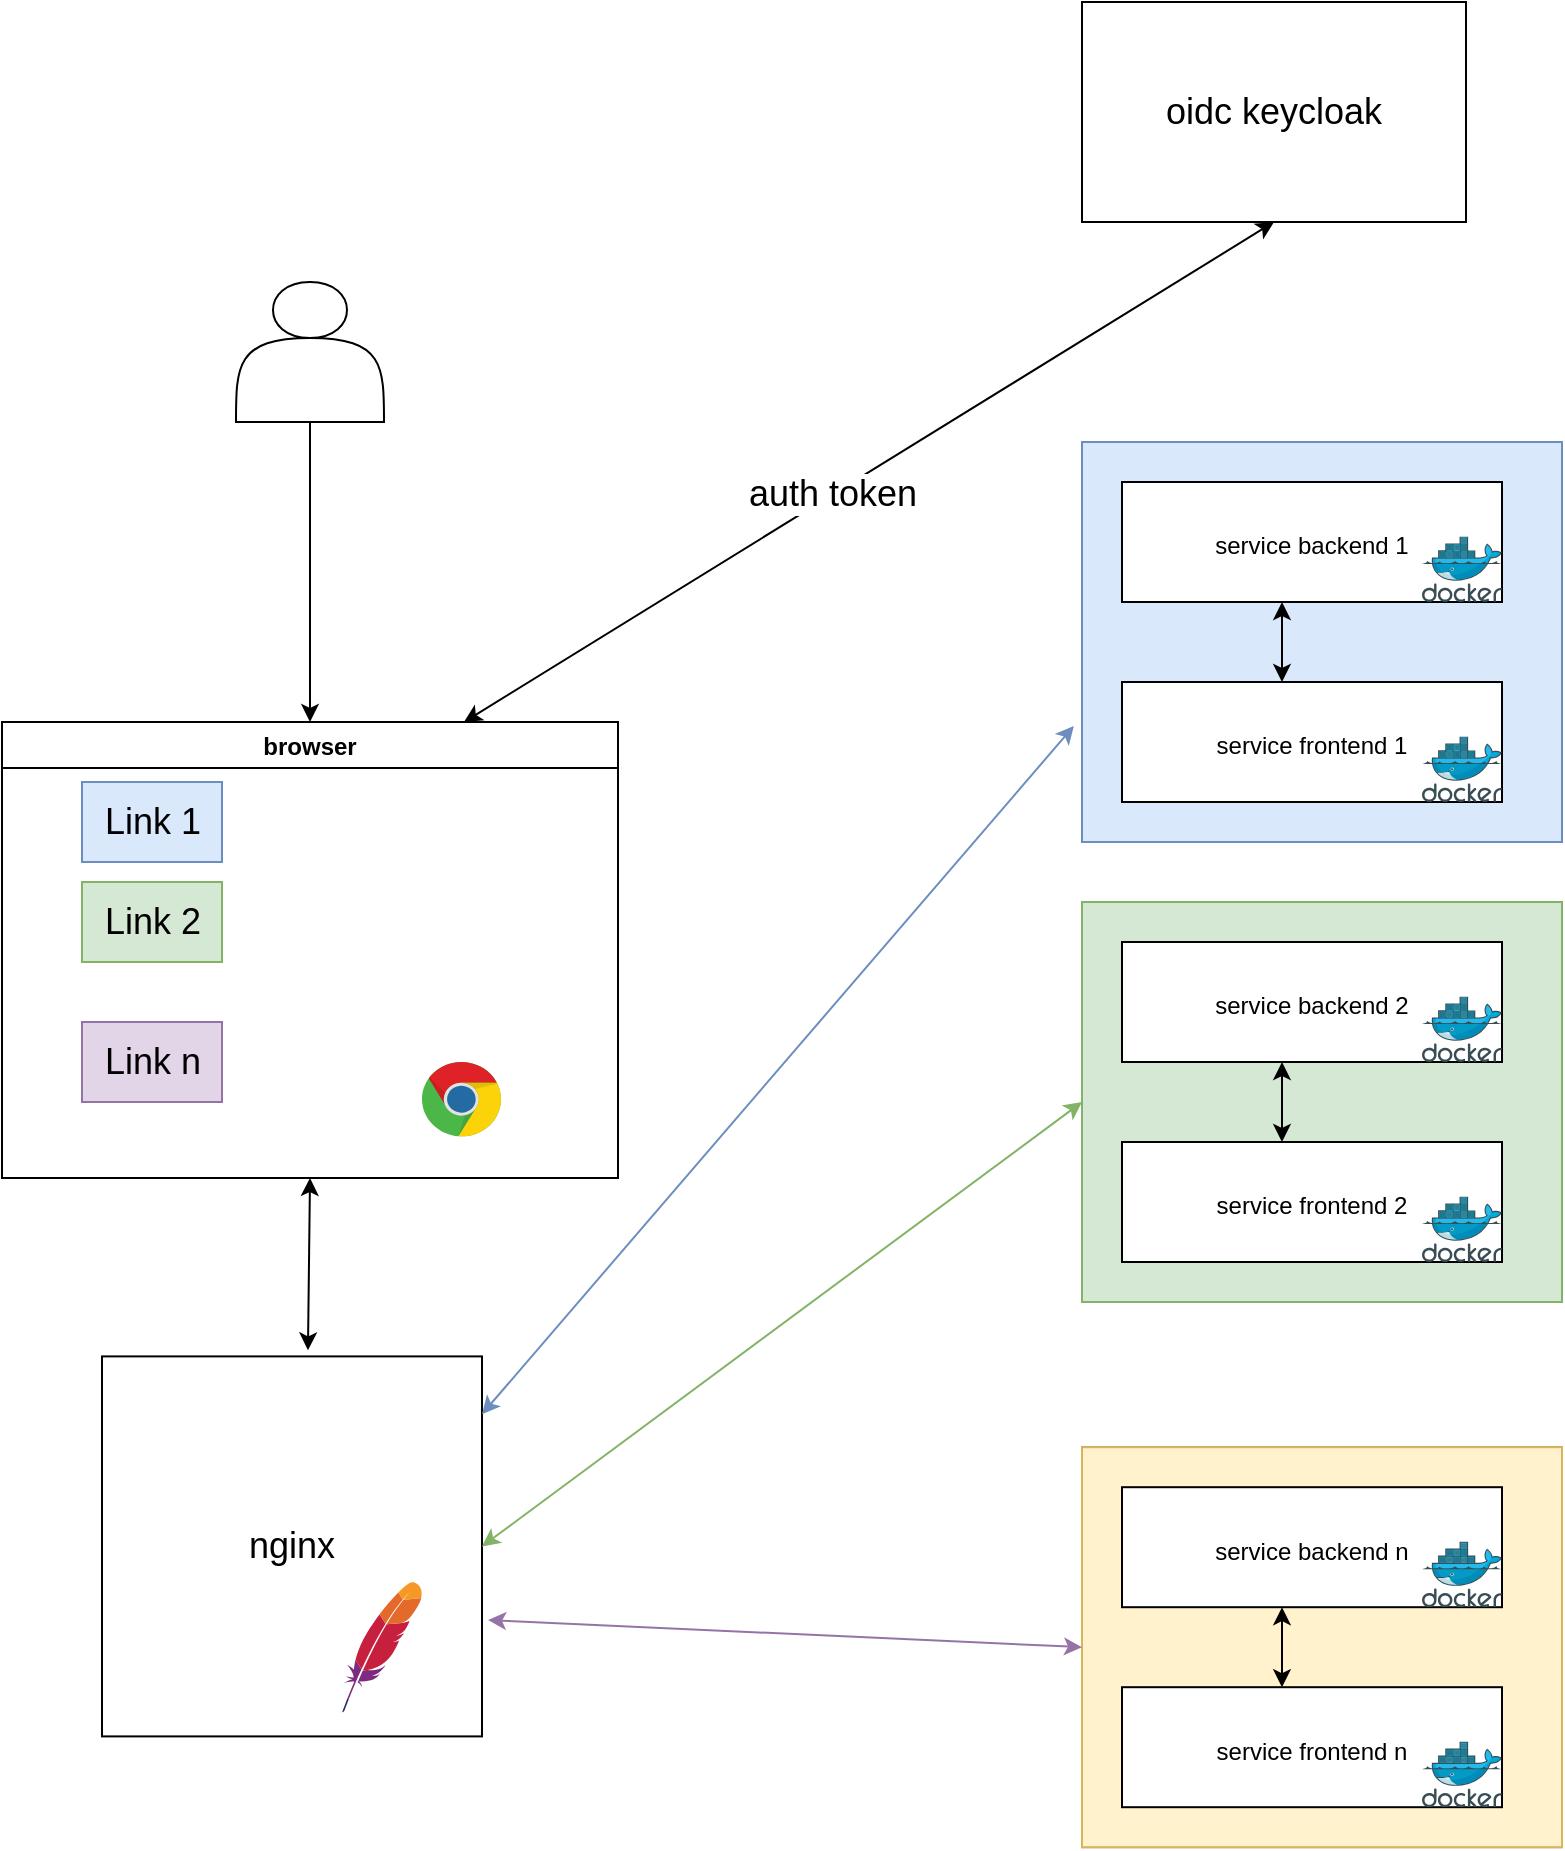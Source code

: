 <mxfile version="20.4.1" type="github">
  <diagram id="C5RBs43oDa-KdzZeNtuy" name="Page-1">
    <mxGraphModel dx="1673" dy="2103" grid="1" gridSize="10" guides="1" tooltips="1" connect="1" arrows="1" fold="1" page="1" pageScale="1" pageWidth="827" pageHeight="1169" math="0" shadow="0">
      <root>
        <mxCell id="WIyWlLk6GJQsqaUBKTNV-0" />
        <mxCell id="WIyWlLk6GJQsqaUBKTNV-1" parent="WIyWlLk6GJQsqaUBKTNV-0" />
        <mxCell id="pcxurhYp8n2T72dtPAna-2" value="browser" style="swimlane;" vertex="1" parent="WIyWlLk6GJQsqaUBKTNV-1">
          <mxGeometry x="20" y="110" width="308" height="228" as="geometry">
            <mxRectangle x="100" y="110" width="350" height="230" as="alternateBounds" />
          </mxGeometry>
        </mxCell>
        <mxCell id="pcxurhYp8n2T72dtPAna-10" value="&lt;font style=&quot;font-size: 18px;&quot;&gt;Link 2&lt;/font&gt;" style="text;html=1;align=center;verticalAlign=middle;resizable=0;points=[];autosize=1;strokeColor=#82b366;fillColor=#d5e8d4;" vertex="1" parent="pcxurhYp8n2T72dtPAna-2">
          <mxGeometry x="40" y="80" width="70" height="40" as="geometry" />
        </mxCell>
        <mxCell id="pcxurhYp8n2T72dtPAna-11" value="&lt;font style=&quot;font-size: 18px;&quot;&gt;Link n&lt;/font&gt;" style="text;html=1;align=center;verticalAlign=middle;resizable=0;points=[];autosize=1;strokeColor=#9673a6;fillColor=#e1d5e7;" vertex="1" parent="pcxurhYp8n2T72dtPAna-2">
          <mxGeometry x="40" y="150" width="70" height="40" as="geometry" />
        </mxCell>
        <mxCell id="pcxurhYp8n2T72dtPAna-9" value="&lt;font style=&quot;font-size: 18px;&quot;&gt;Link 1&lt;/font&gt;" style="text;html=1;align=center;verticalAlign=middle;resizable=0;points=[];autosize=1;strokeColor=#6c8ebf;fillColor=#dae8fc;" vertex="1" parent="pcxurhYp8n2T72dtPAna-2">
          <mxGeometry x="40" y="30" width="70" height="40" as="geometry" />
        </mxCell>
        <mxCell id="pcxurhYp8n2T72dtPAna-18" value="" style="dashed=0;outlineConnect=0;html=1;align=center;labelPosition=center;verticalLabelPosition=bottom;verticalAlign=top;shape=mxgraph.weblogos.chrome;fontSize=18;" vertex="1" parent="pcxurhYp8n2T72dtPAna-2">
          <mxGeometry x="210" y="170" width="40" height="38" as="geometry" />
        </mxCell>
        <mxCell id="pcxurhYp8n2T72dtPAna-19" value="" style="shape=image;html=1;verticalAlign=top;verticalLabelPosition=bottom;labelBackgroundColor=#ffffff;imageAspect=0;aspect=fixed;image=https://cdn4.iconfinder.com/data/icons/essential-app-1/16/dot-more-menu-hide-128.png;fontSize=18;" vertex="1" parent="pcxurhYp8n2T72dtPAna-2">
          <mxGeometry x="55" y="120" width="40" height="40" as="geometry" />
        </mxCell>
        <mxCell id="pcxurhYp8n2T72dtPAna-20" value="" style="shape=image;html=1;verticalAlign=top;verticalLabelPosition=bottom;labelBackgroundColor=#ffffff;imageAspect=0;aspect=fixed;image=https://cdn2.iconfinder.com/data/icons/social-media-and-payment/64/-43-128.png;fontSize=18;" vertex="1" parent="pcxurhYp8n2T72dtPAna-2">
          <mxGeometry x="260" y="170" width="38" height="38" as="geometry" />
        </mxCell>
        <mxCell id="pcxurhYp8n2T72dtPAna-3" value="" style="shape=actor;whiteSpace=wrap;html=1;" vertex="1" parent="WIyWlLk6GJQsqaUBKTNV-1">
          <mxGeometry x="137" y="-110" width="74" height="70" as="geometry" />
        </mxCell>
        <mxCell id="pcxurhYp8n2T72dtPAna-8" value="" style="edgeStyle=segmentEdgeStyle;endArrow=classic;html=1;rounded=0;exitX=0.5;exitY=1;exitDx=0;exitDy=0;entryX=0.5;entryY=0;entryDx=0;entryDy=0;" edge="1" parent="WIyWlLk6GJQsqaUBKTNV-1" source="pcxurhYp8n2T72dtPAna-3" target="pcxurhYp8n2T72dtPAna-2">
          <mxGeometry width="50" height="50" relative="1" as="geometry">
            <mxPoint x="140" y="190" as="sourcePoint" />
            <mxPoint x="84" y="70" as="targetPoint" />
          </mxGeometry>
        </mxCell>
        <mxCell id="pcxurhYp8n2T72dtPAna-15" value="nginx" style="whiteSpace=wrap;html=1;aspect=fixed;fontSize=18;" vertex="1" parent="WIyWlLk6GJQsqaUBKTNV-1">
          <mxGeometry x="70" y="427.2" width="190" height="190" as="geometry" />
        </mxCell>
        <mxCell id="pcxurhYp8n2T72dtPAna-16" value="" style="dashed=0;outlineConnect=0;html=1;align=center;labelPosition=center;verticalLabelPosition=bottom;verticalAlign=top;shape=mxgraph.weblogos.apache;fontSize=18;" vertex="1" parent="WIyWlLk6GJQsqaUBKTNV-1">
          <mxGeometry x="190" y="540" width="40" height="65.2" as="geometry" />
        </mxCell>
        <mxCell id="pcxurhYp8n2T72dtPAna-22" value="" style="endArrow=classic;startArrow=classic;html=1;rounded=0;fontSize=18;exitX=0.542;exitY=-0.016;exitDx=0;exitDy=0;exitPerimeter=0;entryX=0.5;entryY=1;entryDx=0;entryDy=0;" edge="1" parent="WIyWlLk6GJQsqaUBKTNV-1" source="pcxurhYp8n2T72dtPAna-15" target="pcxurhYp8n2T72dtPAna-2">
          <mxGeometry width="50" height="50" relative="1" as="geometry">
            <mxPoint x="390" y="430" as="sourcePoint" />
            <mxPoint x="170" y="350" as="targetPoint" />
          </mxGeometry>
        </mxCell>
        <mxCell id="pcxurhYp8n2T72dtPAna-72" value="" style="shape=image;html=1;verticalAlign=top;verticalLabelPosition=bottom;labelBackgroundColor=#ffffff;imageAspect=0;aspect=fixed;image=https://cdn4.iconfinder.com/data/icons/essential-app-1/16/dot-more-menu-hide-128.png;fontSize=18;" vertex="1" parent="WIyWlLk6GJQsqaUBKTNV-1">
          <mxGeometry x="660" y="410" width="40" height="40" as="geometry" />
        </mxCell>
        <mxCell id="pcxurhYp8n2T72dtPAna-74" value="" style="group;fillColor=#d5e8d4;strokeColor=#82b366;" vertex="1" connectable="0" parent="WIyWlLk6GJQsqaUBKTNV-1">
          <mxGeometry x="560" y="200" width="240" height="200" as="geometry" />
        </mxCell>
        <mxCell id="pcxurhYp8n2T72dtPAna-75" value="" style="rounded=0;whiteSpace=wrap;html=1;fontSize=12;fillColor=#d5e8d4;strokeColor=#82b366;" vertex="1" parent="pcxurhYp8n2T72dtPAna-74">
          <mxGeometry width="240" height="200" as="geometry" />
        </mxCell>
        <mxCell id="pcxurhYp8n2T72dtPAna-76" value="" style="group" vertex="1" connectable="0" parent="pcxurhYp8n2T72dtPAna-74">
          <mxGeometry x="20" y="20" width="190" height="60" as="geometry" />
        </mxCell>
        <mxCell id="pcxurhYp8n2T72dtPAna-77" value="&lt;font style=&quot;font-size: 12px;&quot;&gt;service backend 2&lt;/font&gt;" style="rounded=0;whiteSpace=wrap;html=1;fontSize=18;" vertex="1" parent="pcxurhYp8n2T72dtPAna-76">
          <mxGeometry width="190" height="60" as="geometry" />
        </mxCell>
        <mxCell id="pcxurhYp8n2T72dtPAna-78" value="" style="sketch=0;aspect=fixed;html=1;points=[];align=center;image;fontSize=12;image=img/lib/mscae/Docker.svg;" vertex="1" parent="pcxurhYp8n2T72dtPAna-76">
          <mxGeometry x="150" y="27.2" width="40" height="32.8" as="geometry" />
        </mxCell>
        <mxCell id="pcxurhYp8n2T72dtPAna-79" value="" style="endArrow=classic;startArrow=classic;html=1;rounded=0;fontSize=12;exitX=0.421;exitY=0;exitDx=0;exitDy=0;exitPerimeter=0;" edge="1" parent="pcxurhYp8n2T72dtPAna-76" source="pcxurhYp8n2T72dtPAna-81">
          <mxGeometry width="50" height="50" relative="1" as="geometry">
            <mxPoint x="30" y="110" as="sourcePoint" />
            <mxPoint x="80" y="60" as="targetPoint" />
          </mxGeometry>
        </mxCell>
        <mxCell id="pcxurhYp8n2T72dtPAna-80" value="" style="group" vertex="1" connectable="0" parent="pcxurhYp8n2T72dtPAna-74">
          <mxGeometry x="20" y="120" width="190" height="60" as="geometry" />
        </mxCell>
        <mxCell id="pcxurhYp8n2T72dtPAna-81" value="&lt;font style=&quot;font-size: 12px;&quot;&gt;service frontend 2&lt;/font&gt;" style="rounded=0;whiteSpace=wrap;html=1;fontSize=18;" vertex="1" parent="pcxurhYp8n2T72dtPAna-80">
          <mxGeometry width="190" height="60" as="geometry" />
        </mxCell>
        <mxCell id="pcxurhYp8n2T72dtPAna-82" value="" style="sketch=0;aspect=fixed;html=1;points=[];align=center;image;fontSize=12;image=img/lib/mscae/Docker.svg;" vertex="1" parent="pcxurhYp8n2T72dtPAna-80">
          <mxGeometry x="150" y="27.2" width="40" height="32.8" as="geometry" />
        </mxCell>
        <mxCell id="pcxurhYp8n2T72dtPAna-83" value="" style="group;fillColor=#e1d5e7;strokeColor=#9673a6;" vertex="1" connectable="0" parent="WIyWlLk6GJQsqaUBKTNV-1">
          <mxGeometry x="560" y="472.6" width="240" height="200" as="geometry" />
        </mxCell>
        <mxCell id="pcxurhYp8n2T72dtPAna-84" value="" style="rounded=0;whiteSpace=wrap;html=1;fontSize=12;fillColor=#fff2cc;strokeColor=#d6b656;" vertex="1" parent="pcxurhYp8n2T72dtPAna-83">
          <mxGeometry width="240" height="200" as="geometry" />
        </mxCell>
        <mxCell id="pcxurhYp8n2T72dtPAna-85" value="" style="group" vertex="1" connectable="0" parent="pcxurhYp8n2T72dtPAna-83">
          <mxGeometry x="20" y="20" width="190" height="60" as="geometry" />
        </mxCell>
        <mxCell id="pcxurhYp8n2T72dtPAna-86" value="&lt;font style=&quot;font-size: 12px;&quot;&gt;service backend n&lt;/font&gt;" style="rounded=0;whiteSpace=wrap;html=1;fontSize=18;" vertex="1" parent="pcxurhYp8n2T72dtPAna-85">
          <mxGeometry width="190" height="60" as="geometry" />
        </mxCell>
        <mxCell id="pcxurhYp8n2T72dtPAna-87" value="" style="sketch=0;aspect=fixed;html=1;points=[];align=center;image;fontSize=12;image=img/lib/mscae/Docker.svg;" vertex="1" parent="pcxurhYp8n2T72dtPAna-85">
          <mxGeometry x="150" y="27.2" width="40" height="32.8" as="geometry" />
        </mxCell>
        <mxCell id="pcxurhYp8n2T72dtPAna-88" value="" style="endArrow=classic;startArrow=classic;html=1;rounded=0;fontSize=12;exitX=0.421;exitY=0;exitDx=0;exitDy=0;exitPerimeter=0;" edge="1" parent="pcxurhYp8n2T72dtPAna-85" source="pcxurhYp8n2T72dtPAna-90">
          <mxGeometry width="50" height="50" relative="1" as="geometry">
            <mxPoint x="30" y="110" as="sourcePoint" />
            <mxPoint x="80" y="60" as="targetPoint" />
          </mxGeometry>
        </mxCell>
        <mxCell id="pcxurhYp8n2T72dtPAna-89" value="" style="group" vertex="1" connectable="0" parent="pcxurhYp8n2T72dtPAna-83">
          <mxGeometry x="20" y="120" width="190" height="60" as="geometry" />
        </mxCell>
        <mxCell id="pcxurhYp8n2T72dtPAna-90" value="&lt;font style=&quot;font-size: 12px;&quot;&gt;service frontend n&lt;/font&gt;" style="rounded=0;whiteSpace=wrap;html=1;fontSize=18;" vertex="1" parent="pcxurhYp8n2T72dtPAna-89">
          <mxGeometry width="190" height="60" as="geometry" />
        </mxCell>
        <mxCell id="pcxurhYp8n2T72dtPAna-91" value="" style="sketch=0;aspect=fixed;html=1;points=[];align=center;image;fontSize=12;image=img/lib/mscae/Docker.svg;" vertex="1" parent="pcxurhYp8n2T72dtPAna-89">
          <mxGeometry x="150" y="27.2" width="40" height="32.8" as="geometry" />
        </mxCell>
        <mxCell id="pcxurhYp8n2T72dtPAna-92" value="" style="group;fillColor=#dae8fc;strokeColor=#6c8ebf;" vertex="1" connectable="0" parent="WIyWlLk6GJQsqaUBKTNV-1">
          <mxGeometry x="560" y="-30" width="240" height="200" as="geometry" />
        </mxCell>
        <mxCell id="pcxurhYp8n2T72dtPAna-93" value="" style="rounded=0;whiteSpace=wrap;html=1;fontSize=12;fillColor=#dae8fc;strokeColor=#6c8ebf;" vertex="1" parent="pcxurhYp8n2T72dtPAna-92">
          <mxGeometry width="240" height="200" as="geometry" />
        </mxCell>
        <mxCell id="pcxurhYp8n2T72dtPAna-94" value="" style="group" vertex="1" connectable="0" parent="pcxurhYp8n2T72dtPAna-92">
          <mxGeometry x="20" y="20" width="190" height="60" as="geometry" />
        </mxCell>
        <mxCell id="pcxurhYp8n2T72dtPAna-95" value="&lt;font style=&quot;font-size: 12px;&quot;&gt;service backend 1&lt;/font&gt;" style="rounded=0;whiteSpace=wrap;html=1;fontSize=18;" vertex="1" parent="pcxurhYp8n2T72dtPAna-94">
          <mxGeometry width="190" height="60" as="geometry" />
        </mxCell>
        <mxCell id="pcxurhYp8n2T72dtPAna-96" value="" style="sketch=0;aspect=fixed;html=1;points=[];align=center;image;fontSize=12;image=img/lib/mscae/Docker.svg;" vertex="1" parent="pcxurhYp8n2T72dtPAna-94">
          <mxGeometry x="150" y="27.2" width="40" height="32.8" as="geometry" />
        </mxCell>
        <mxCell id="pcxurhYp8n2T72dtPAna-97" value="" style="endArrow=classic;startArrow=classic;html=1;rounded=0;fontSize=12;exitX=0.421;exitY=0;exitDx=0;exitDy=0;exitPerimeter=0;" edge="1" parent="pcxurhYp8n2T72dtPAna-94" source="pcxurhYp8n2T72dtPAna-99">
          <mxGeometry width="50" height="50" relative="1" as="geometry">
            <mxPoint x="30" y="110" as="sourcePoint" />
            <mxPoint x="80" y="60" as="targetPoint" />
          </mxGeometry>
        </mxCell>
        <mxCell id="pcxurhYp8n2T72dtPAna-98" value="" style="group" vertex="1" connectable="0" parent="pcxurhYp8n2T72dtPAna-92">
          <mxGeometry x="20" y="120" width="190" height="60" as="geometry" />
        </mxCell>
        <mxCell id="pcxurhYp8n2T72dtPAna-99" value="&lt;font style=&quot;font-size: 12px;&quot;&gt;service frontend 1&lt;/font&gt;" style="rounded=0;whiteSpace=wrap;html=1;fontSize=18;" vertex="1" parent="pcxurhYp8n2T72dtPAna-98">
          <mxGeometry width="190" height="60" as="geometry" />
        </mxCell>
        <mxCell id="pcxurhYp8n2T72dtPAna-100" value="" style="sketch=0;aspect=fixed;html=1;points=[];align=center;image;fontSize=12;image=img/lib/mscae/Docker.svg;" vertex="1" parent="pcxurhYp8n2T72dtPAna-98">
          <mxGeometry x="150" y="27.2" width="40" height="32.8" as="geometry" />
        </mxCell>
        <mxCell id="pcxurhYp8n2T72dtPAna-101" value="" style="endArrow=classic;startArrow=classic;html=1;rounded=0;fontSize=12;fontColor=#000000;entryX=-0.017;entryY=0.71;entryDx=0;entryDy=0;entryPerimeter=0;exitX=1;exitY=0.152;exitDx=0;exitDy=0;exitPerimeter=0;fillColor=#dae8fc;strokeColor=#6c8ebf;" edge="1" parent="WIyWlLk6GJQsqaUBKTNV-1" source="pcxurhYp8n2T72dtPAna-15" target="pcxurhYp8n2T72dtPAna-93">
          <mxGeometry width="50" height="50" relative="1" as="geometry">
            <mxPoint x="390" y="480" as="sourcePoint" />
            <mxPoint x="440" y="430" as="targetPoint" />
          </mxGeometry>
        </mxCell>
        <mxCell id="pcxurhYp8n2T72dtPAna-102" value="" style="endArrow=classic;startArrow=classic;html=1;rounded=0;fontSize=12;fontColor=#000000;entryX=0;entryY=0.5;entryDx=0;entryDy=0;exitX=1;exitY=0.5;exitDx=0;exitDy=0;fillColor=#d5e8d4;strokeColor=#82b366;" edge="1" parent="WIyWlLk6GJQsqaUBKTNV-1" source="pcxurhYp8n2T72dtPAna-15" target="pcxurhYp8n2T72dtPAna-75">
          <mxGeometry width="50" height="50" relative="1" as="geometry">
            <mxPoint x="390" y="480" as="sourcePoint" />
            <mxPoint x="440" y="430" as="targetPoint" />
          </mxGeometry>
        </mxCell>
        <mxCell id="pcxurhYp8n2T72dtPAna-103" value="" style="endArrow=classic;startArrow=classic;html=1;rounded=0;fontSize=12;fontColor=#000000;entryX=0;entryY=0.5;entryDx=0;entryDy=0;exitX=1.016;exitY=0.694;exitDx=0;exitDy=0;exitPerimeter=0;fillColor=#e1d5e7;strokeColor=#9673a6;" edge="1" parent="WIyWlLk6GJQsqaUBKTNV-1" source="pcxurhYp8n2T72dtPAna-15" target="pcxurhYp8n2T72dtPAna-84">
          <mxGeometry width="50" height="50" relative="1" as="geometry">
            <mxPoint x="390" y="480" as="sourcePoint" />
            <mxPoint x="440" y="430" as="targetPoint" />
          </mxGeometry>
        </mxCell>
        <mxCell id="pcxurhYp8n2T72dtPAna-108" value="" style="group;fillColor=#f8cecc;strokeColor=#b85450;gradientColor=#ea6b66;" vertex="1" connectable="0" parent="WIyWlLk6GJQsqaUBKTNV-1">
          <mxGeometry x="560" y="-250" width="192" height="110" as="geometry" />
        </mxCell>
        <mxCell id="pcxurhYp8n2T72dtPAna-106" value="&lt;font style=&quot;font-size: 18px;&quot;&gt;oidc&amp;nbsp;keycloak&lt;/font&gt;" style="rounded=0;whiteSpace=wrap;html=1;fontSize=12;" vertex="1" parent="pcxurhYp8n2T72dtPAna-108">
          <mxGeometry width="192" height="110" as="geometry" />
        </mxCell>
        <mxCell id="pcxurhYp8n2T72dtPAna-107" value="" style="shape=image;html=1;verticalAlign=top;verticalLabelPosition=bottom;labelBackgroundColor=#ffffff;imageAspect=0;aspect=fixed;image=https://cdn2.iconfinder.com/data/icons/bitsies/128/Locked-128.png;fontSize=12;fontColor=#000000;fillColor=#D80073;imageBackground=default;" vertex="1" parent="pcxurhYp8n2T72dtPAna-108">
          <mxGeometry x="150" y="70" width="30" height="30" as="geometry" />
        </mxCell>
        <mxCell id="pcxurhYp8n2T72dtPAna-111" value="" style="endArrow=classic;startArrow=classic;html=1;rounded=0;fontSize=18;fontColor=#000000;entryX=0.5;entryY=1;entryDx=0;entryDy=0;exitX=0.75;exitY=0;exitDx=0;exitDy=0;" edge="1" parent="WIyWlLk6GJQsqaUBKTNV-1" source="pcxurhYp8n2T72dtPAna-2" target="pcxurhYp8n2T72dtPAna-106">
          <mxGeometry width="50" height="50" relative="1" as="geometry">
            <mxPoint x="340" y="240" as="sourcePoint" />
            <mxPoint x="390" y="190" as="targetPoint" />
          </mxGeometry>
        </mxCell>
        <mxCell id="pcxurhYp8n2T72dtPAna-113" value="auth token" style="edgeLabel;html=1;align=center;verticalAlign=middle;resizable=0;points=[];fontSize=18;fontColor=#000000;" vertex="1" connectable="0" parent="pcxurhYp8n2T72dtPAna-111">
          <mxGeometry x="-0.093" y="1" relative="1" as="geometry">
            <mxPoint as="offset" />
          </mxGeometry>
        </mxCell>
      </root>
    </mxGraphModel>
  </diagram>
</mxfile>
